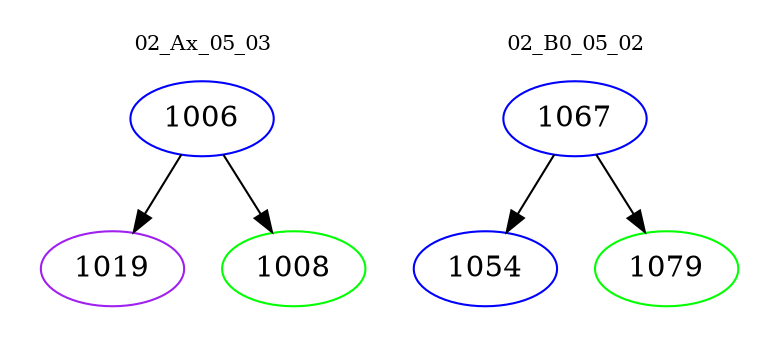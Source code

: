 digraph{
subgraph cluster_0 {
color = white
label = "02_Ax_05_03";
fontsize=10;
T0_1006 [label="1006", color="blue"]
T0_1006 -> T0_1019 [color="black"]
T0_1019 [label="1019", color="purple"]
T0_1006 -> T0_1008 [color="black"]
T0_1008 [label="1008", color="green"]
}
subgraph cluster_1 {
color = white
label = "02_B0_05_02";
fontsize=10;
T1_1067 [label="1067", color="blue"]
T1_1067 -> T1_1054 [color="black"]
T1_1054 [label="1054", color="blue"]
T1_1067 -> T1_1079 [color="black"]
T1_1079 [label="1079", color="green"]
}
}
